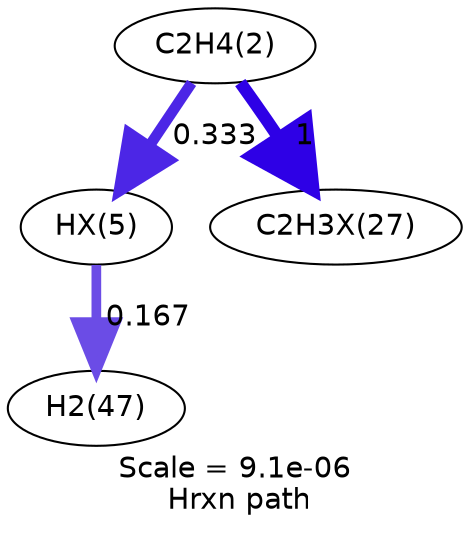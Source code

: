 digraph reaction_paths {
center=1;
s5 -> s34[fontname="Helvetica", style="setlinewidth(5.17)", arrowsize=2.59, color="0.7, 0.833, 0.9"
, label=" 0.333"];
s5 -> s35[fontname="Helvetica", style="setlinewidth(6)", arrowsize=3, color="0.7, 1.5, 0.9"
, label=" 1"];
s34 -> s11[fontname="Helvetica", style="setlinewidth(4.65)", arrowsize=2.32, color="0.7, 0.667, 0.9"
, label=" 0.167"];
s5 [ fontname="Helvetica", label="C2H4(2)"];
s11 [ fontname="Helvetica", label="H2(47)"];
s34 [ fontname="Helvetica", label="HX(5)"];
s35 [ fontname="Helvetica", label="C2H3X(27)"];
 label = "Scale = 9.1e-06\l Hrxn path";
 fontname = "Helvetica";
}

